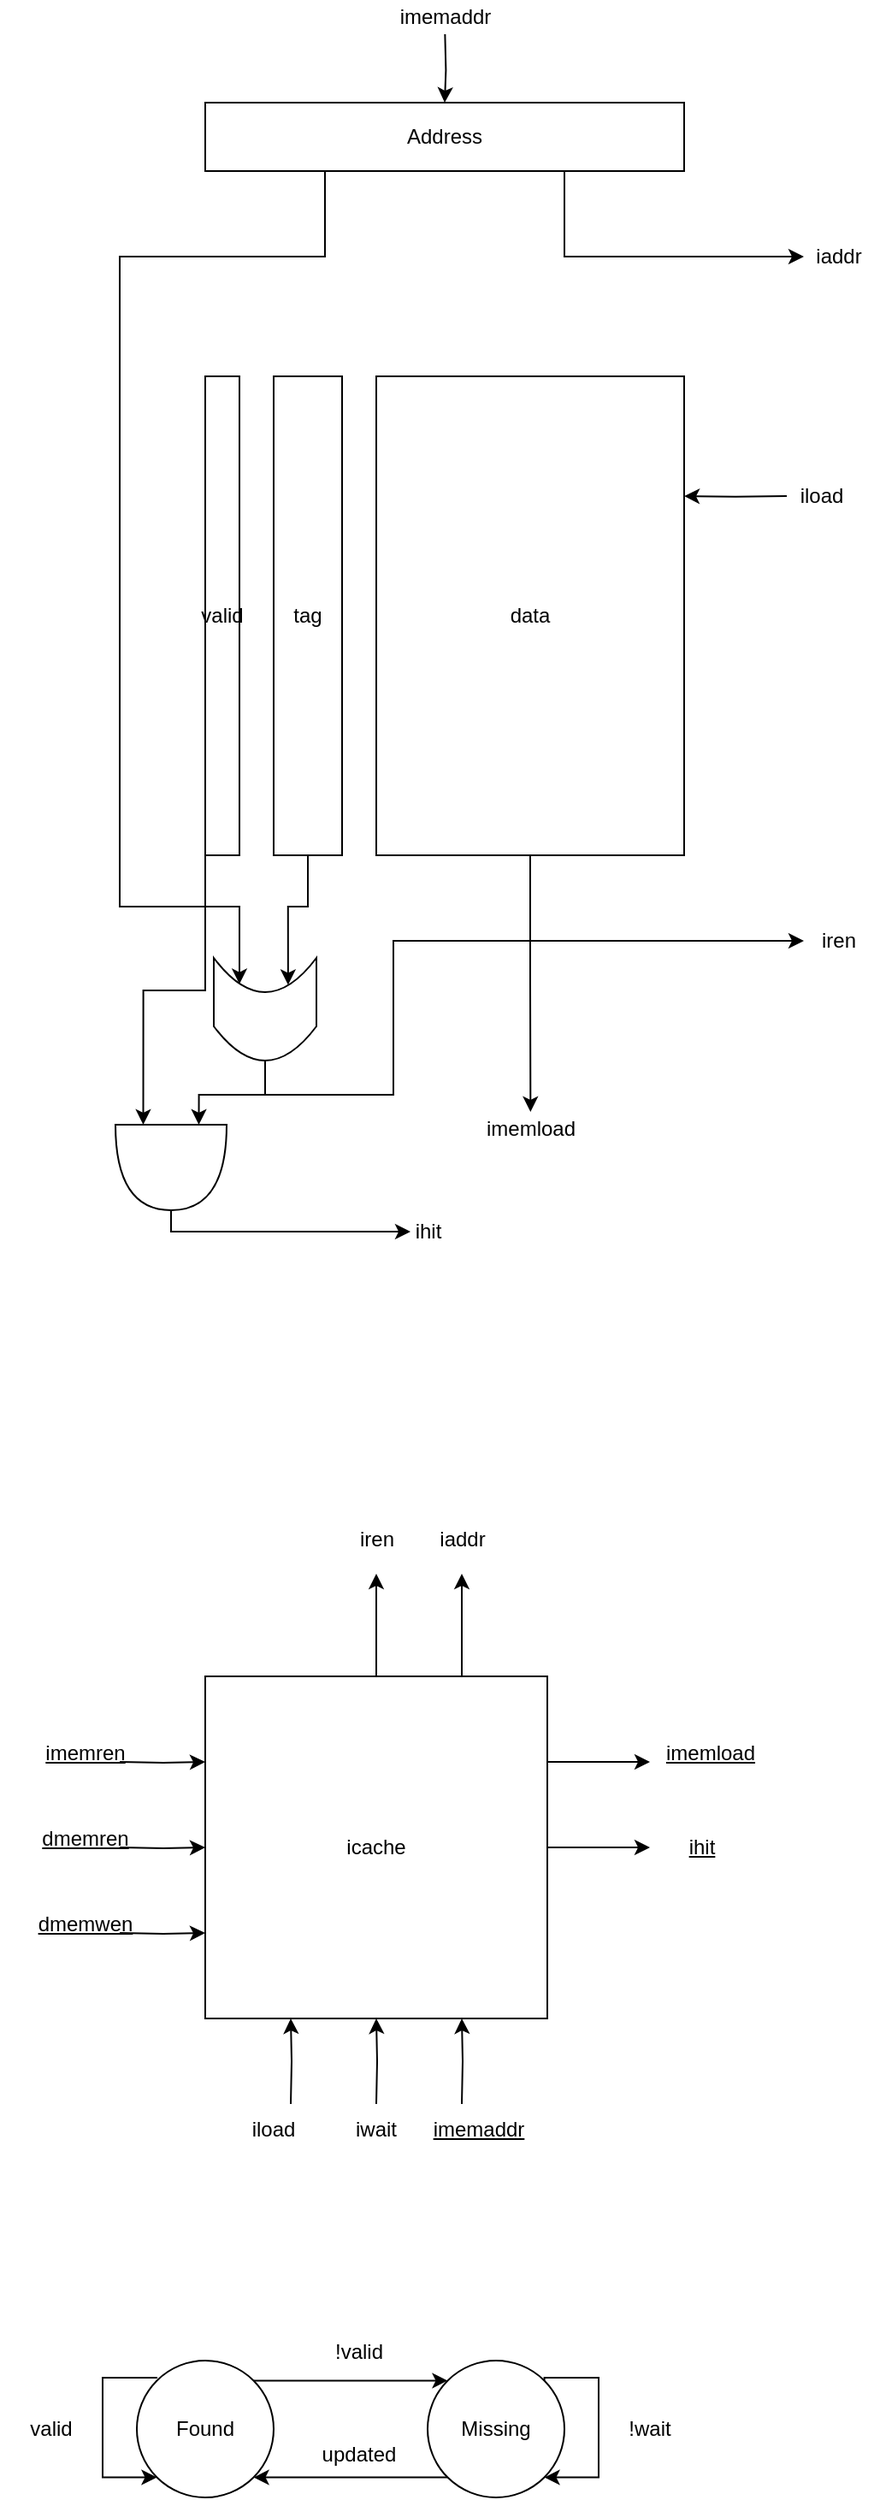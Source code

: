 <mxfile version="17.0.0" type="github">
  <diagram id="JrA7ryfGbsVBiMZWuKP9" name="Page-1">
    <mxGraphModel dx="611" dy="1473" grid="1" gridSize="10" guides="1" tooltips="1" connect="1" arrows="1" fold="1" page="1" pageScale="1" pageWidth="850" pageHeight="1100" math="0" shadow="0">
      <root>
        <mxCell id="0" />
        <mxCell id="1" parent="0" />
        <mxCell id="DcB7vhvRTJopXNtkEEWn-2" style="edgeStyle=orthogonalEdgeStyle;rounded=0;orthogonalLoop=1;jettySize=auto;html=1;exitX=0;exitY=0.75;exitDx=0;exitDy=0;entryX=0;entryY=0.75;entryDx=0;entryDy=0;" parent="1" target="DcB7vhvRTJopXNtkEEWn-1" edge="1">
          <mxGeometry relative="1" as="geometry">
            <mxPoint x="230" y="350" as="sourcePoint" />
          </mxGeometry>
        </mxCell>
        <mxCell id="DcB7vhvRTJopXNtkEEWn-3" style="edgeStyle=orthogonalEdgeStyle;rounded=0;orthogonalLoop=1;jettySize=auto;html=1;entryX=0;entryY=0.5;entryDx=0;entryDy=0;" parent="1" target="DcB7vhvRTJopXNtkEEWn-1" edge="1">
          <mxGeometry relative="1" as="geometry">
            <mxPoint x="230" y="300" as="sourcePoint" />
          </mxGeometry>
        </mxCell>
        <mxCell id="DcB7vhvRTJopXNtkEEWn-4" style="edgeStyle=orthogonalEdgeStyle;rounded=0;orthogonalLoop=1;jettySize=auto;html=1;exitX=0;exitY=0.25;exitDx=0;exitDy=0;entryX=0;entryY=0.25;entryDx=0;entryDy=0;" parent="1" target="DcB7vhvRTJopXNtkEEWn-1" edge="1">
          <mxGeometry relative="1" as="geometry">
            <mxPoint x="230" y="250" as="sourcePoint" />
          </mxGeometry>
        </mxCell>
        <mxCell id="DcB7vhvRTJopXNtkEEWn-9" style="edgeStyle=orthogonalEdgeStyle;rounded=0;orthogonalLoop=1;jettySize=auto;html=1;exitX=0.25;exitY=1;exitDx=0;exitDy=0;entryX=0.25;entryY=1;entryDx=0;entryDy=0;" parent="1" target="DcB7vhvRTJopXNtkEEWn-1" edge="1">
          <mxGeometry relative="1" as="geometry">
            <mxPoint x="330" y="450" as="sourcePoint" />
          </mxGeometry>
        </mxCell>
        <mxCell id="DcB7vhvRTJopXNtkEEWn-10" style="edgeStyle=orthogonalEdgeStyle;rounded=0;orthogonalLoop=1;jettySize=auto;html=1;exitX=0.5;exitY=1;exitDx=0;exitDy=0;entryX=0.5;entryY=1;entryDx=0;entryDy=0;" parent="1" target="DcB7vhvRTJopXNtkEEWn-1" edge="1">
          <mxGeometry relative="1" as="geometry">
            <mxPoint x="380" y="450" as="sourcePoint" />
          </mxGeometry>
        </mxCell>
        <mxCell id="DcB7vhvRTJopXNtkEEWn-11" style="edgeStyle=orthogonalEdgeStyle;rounded=0;orthogonalLoop=1;jettySize=auto;html=1;exitX=0.75;exitY=1;exitDx=0;exitDy=0;entryX=0.75;entryY=1;entryDx=0;entryDy=0;" parent="1" target="DcB7vhvRTJopXNtkEEWn-1" edge="1">
          <mxGeometry relative="1" as="geometry">
            <mxPoint x="430" y="450" as="sourcePoint" />
          </mxGeometry>
        </mxCell>
        <mxCell id="DcB7vhvRTJopXNtkEEWn-16" style="edgeStyle=orthogonalEdgeStyle;rounded=0;orthogonalLoop=1;jettySize=auto;html=1;exitX=1;exitY=0.25;exitDx=0;exitDy=0;" parent="1" source="DcB7vhvRTJopXNtkEEWn-1" edge="1">
          <mxGeometry relative="1" as="geometry">
            <mxPoint x="540" y="250" as="targetPoint" />
          </mxGeometry>
        </mxCell>
        <mxCell id="DcB7vhvRTJopXNtkEEWn-17" style="edgeStyle=orthogonalEdgeStyle;rounded=0;orthogonalLoop=1;jettySize=auto;html=1;exitX=0.75;exitY=0;exitDx=0;exitDy=0;" parent="1" source="DcB7vhvRTJopXNtkEEWn-1" edge="1">
          <mxGeometry relative="1" as="geometry">
            <mxPoint x="430" y="140" as="targetPoint" />
          </mxGeometry>
        </mxCell>
        <mxCell id="DcB7vhvRTJopXNtkEEWn-18" style="edgeStyle=orthogonalEdgeStyle;rounded=0;orthogonalLoop=1;jettySize=auto;html=1;exitX=0.5;exitY=0;exitDx=0;exitDy=0;" parent="1" source="DcB7vhvRTJopXNtkEEWn-1" edge="1">
          <mxGeometry relative="1" as="geometry">
            <mxPoint x="380" y="140" as="targetPoint" />
          </mxGeometry>
        </mxCell>
        <mxCell id="DcB7vhvRTJopXNtkEEWn-19" style="edgeStyle=orthogonalEdgeStyle;rounded=0;orthogonalLoop=1;jettySize=auto;html=1;exitX=1;exitY=0.5;exitDx=0;exitDy=0;" parent="1" source="DcB7vhvRTJopXNtkEEWn-1" edge="1">
          <mxGeometry relative="1" as="geometry">
            <mxPoint x="540" y="300" as="targetPoint" />
          </mxGeometry>
        </mxCell>
        <mxCell id="DcB7vhvRTJopXNtkEEWn-1" value="icache" style="whiteSpace=wrap;html=1;aspect=fixed;" parent="1" vertex="1">
          <mxGeometry x="280" y="200" width="200" height="200" as="geometry" />
        </mxCell>
        <mxCell id="DcB7vhvRTJopXNtkEEWn-5" value="&lt;u&gt;imemren&lt;/u&gt;" style="text;html=1;strokeColor=none;fillColor=none;align=center;verticalAlign=middle;whiteSpace=wrap;rounded=0;" parent="1" vertex="1">
          <mxGeometry x="180" y="230" width="60" height="30" as="geometry" />
        </mxCell>
        <mxCell id="DcB7vhvRTJopXNtkEEWn-6" value="&lt;u&gt;dmemren&lt;/u&gt;" style="text;html=1;strokeColor=none;fillColor=none;align=center;verticalAlign=middle;whiteSpace=wrap;rounded=0;" parent="1" vertex="1">
          <mxGeometry x="180" y="280" width="60" height="30" as="geometry" />
        </mxCell>
        <mxCell id="DcB7vhvRTJopXNtkEEWn-7" value="&lt;u&gt;dmemwen&lt;/u&gt;" style="text;html=1;strokeColor=none;fillColor=none;align=center;verticalAlign=middle;whiteSpace=wrap;rounded=0;" parent="1" vertex="1">
          <mxGeometry x="180" y="330" width="60" height="30" as="geometry" />
        </mxCell>
        <mxCell id="DcB7vhvRTJopXNtkEEWn-12" value="iload" style="text;html=1;strokeColor=none;fillColor=none;align=center;verticalAlign=middle;whiteSpace=wrap;rounded=0;" parent="1" vertex="1">
          <mxGeometry x="290" y="450" width="60" height="30" as="geometry" />
        </mxCell>
        <mxCell id="DcB7vhvRTJopXNtkEEWn-13" value="iwait" style="text;html=1;strokeColor=none;fillColor=none;align=center;verticalAlign=middle;whiteSpace=wrap;rounded=0;" parent="1" vertex="1">
          <mxGeometry x="350" y="450" width="60" height="30" as="geometry" />
        </mxCell>
        <mxCell id="DcB7vhvRTJopXNtkEEWn-15" value="&lt;u&gt;imemaddr&lt;/u&gt;" style="text;html=1;strokeColor=none;fillColor=none;align=center;verticalAlign=middle;whiteSpace=wrap;rounded=0;" parent="1" vertex="1">
          <mxGeometry x="410" y="450" width="60" height="30" as="geometry" />
        </mxCell>
        <mxCell id="DcB7vhvRTJopXNtkEEWn-20" value="iren" style="text;html=1;align=center;verticalAlign=middle;resizable=0;points=[];autosize=1;strokeColor=none;fillColor=none;" parent="1" vertex="1">
          <mxGeometry x="360" y="110" width="40" height="20" as="geometry" />
        </mxCell>
        <mxCell id="DcB7vhvRTJopXNtkEEWn-21" value="iaddr" style="text;html=1;align=center;verticalAlign=middle;resizable=0;points=[];autosize=1;strokeColor=none;fillColor=none;" parent="1" vertex="1">
          <mxGeometry x="410" y="110" width="40" height="20" as="geometry" />
        </mxCell>
        <mxCell id="DcB7vhvRTJopXNtkEEWn-22" value="&lt;u&gt;imemload&lt;/u&gt;" style="text;html=1;align=center;verticalAlign=middle;resizable=0;points=[];autosize=1;strokeColor=none;fillColor=none;" parent="1" vertex="1">
          <mxGeometry x="540" y="235" width="70" height="20" as="geometry" />
        </mxCell>
        <mxCell id="DcB7vhvRTJopXNtkEEWn-23" value="&lt;u&gt;ihit&lt;/u&gt;" style="text;html=1;align=center;verticalAlign=middle;resizable=0;points=[];autosize=1;strokeColor=none;fillColor=none;" parent="1" vertex="1">
          <mxGeometry x="555" y="290" width="30" height="20" as="geometry" />
        </mxCell>
        <mxCell id="DcB7vhvRTJopXNtkEEWn-29" style="edgeStyle=orthogonalEdgeStyle;rounded=0;orthogonalLoop=1;jettySize=auto;html=1;exitX=1;exitY=0;exitDx=0;exitDy=0;entryX=0;entryY=0;entryDx=0;entryDy=0;" parent="1" source="DcB7vhvRTJopXNtkEEWn-24" target="DcB7vhvRTJopXNtkEEWn-25" edge="1">
          <mxGeometry relative="1" as="geometry" />
        </mxCell>
        <mxCell id="DcB7vhvRTJopXNtkEEWn-24" value="Found" style="ellipse;whiteSpace=wrap;html=1;aspect=fixed;" parent="1" vertex="1">
          <mxGeometry x="240" y="600" width="80" height="80" as="geometry" />
        </mxCell>
        <mxCell id="DcB7vhvRTJopXNtkEEWn-30" style="edgeStyle=orthogonalEdgeStyle;rounded=0;orthogonalLoop=1;jettySize=auto;html=1;exitX=0;exitY=1;exitDx=0;exitDy=0;entryX=1;entryY=1;entryDx=0;entryDy=0;" parent="1" source="DcB7vhvRTJopXNtkEEWn-25" target="DcB7vhvRTJopXNtkEEWn-24" edge="1">
          <mxGeometry relative="1" as="geometry" />
        </mxCell>
        <mxCell id="DcB7vhvRTJopXNtkEEWn-25" value="Missing" style="ellipse;whiteSpace=wrap;html=1;aspect=fixed;" parent="1" vertex="1">
          <mxGeometry x="410" y="600" width="80" height="80" as="geometry" />
        </mxCell>
        <mxCell id="DcB7vhvRTJopXNtkEEWn-27" style="edgeStyle=orthogonalEdgeStyle;rounded=0;orthogonalLoop=1;jettySize=auto;html=1;entryX=0;entryY=1;entryDx=0;entryDy=0;" parent="1" target="DcB7vhvRTJopXNtkEEWn-24" edge="1">
          <mxGeometry relative="1" as="geometry">
            <mxPoint x="252" y="610" as="sourcePoint" />
            <Array as="points">
              <mxPoint x="220" y="610" />
              <mxPoint x="220" y="668" />
            </Array>
          </mxGeometry>
        </mxCell>
        <mxCell id="DcB7vhvRTJopXNtkEEWn-28" style="edgeStyle=orthogonalEdgeStyle;rounded=0;orthogonalLoop=1;jettySize=auto;html=1;exitX=1;exitY=0;exitDx=0;exitDy=0;entryX=1;entryY=1;entryDx=0;entryDy=0;" parent="1" source="DcB7vhvRTJopXNtkEEWn-25" target="DcB7vhvRTJopXNtkEEWn-25" edge="1">
          <mxGeometry relative="1" as="geometry">
            <Array as="points">
              <mxPoint x="478" y="610" />
              <mxPoint x="510" y="610" />
              <mxPoint x="510" y="668" />
            </Array>
          </mxGeometry>
        </mxCell>
        <mxCell id="DcB7vhvRTJopXNtkEEWn-31" value="!valid" style="text;html=1;strokeColor=none;fillColor=none;align=center;verticalAlign=middle;whiteSpace=wrap;rounded=0;" parent="1" vertex="1">
          <mxGeometry x="340" y="580" width="60" height="30" as="geometry" />
        </mxCell>
        <mxCell id="DcB7vhvRTJopXNtkEEWn-32" value="updated" style="text;html=1;strokeColor=none;fillColor=none;align=center;verticalAlign=middle;whiteSpace=wrap;rounded=0;" parent="1" vertex="1">
          <mxGeometry x="340" y="640" width="60" height="30" as="geometry" />
        </mxCell>
        <mxCell id="DcB7vhvRTJopXNtkEEWn-33" value="!wait" style="text;html=1;strokeColor=none;fillColor=none;align=center;verticalAlign=middle;whiteSpace=wrap;rounded=0;" parent="1" vertex="1">
          <mxGeometry x="510" y="625" width="60" height="30" as="geometry" />
        </mxCell>
        <mxCell id="DcB7vhvRTJopXNtkEEWn-34" value="valid" style="text;html=1;strokeColor=none;fillColor=none;align=center;verticalAlign=middle;whiteSpace=wrap;rounded=0;" parent="1" vertex="1">
          <mxGeometry x="160" y="625" width="60" height="30" as="geometry" />
        </mxCell>
        <mxCell id="jS_3z3e3XatJbplAwCmr-10" style="edgeStyle=orthogonalEdgeStyle;rounded=0;orthogonalLoop=1;jettySize=auto;html=1;exitX=0.25;exitY=1;exitDx=0;exitDy=0;entryX=0;entryY=0.75;entryDx=0;entryDy=0;entryPerimeter=0;" edge="1" parent="1" source="jS_3z3e3XatJbplAwCmr-2" target="jS_3z3e3XatJbplAwCmr-7">
          <mxGeometry relative="1" as="geometry">
            <Array as="points">
              <mxPoint x="280" y="-280" />
              <mxPoint x="280" y="-201" />
              <mxPoint x="244" y="-201" />
            </Array>
          </mxGeometry>
        </mxCell>
        <mxCell id="jS_3z3e3XatJbplAwCmr-2" value="valid" style="rounded=0;whiteSpace=wrap;html=1;" vertex="1" parent="1">
          <mxGeometry x="280" y="-560" width="20" height="280" as="geometry" />
        </mxCell>
        <mxCell id="jS_3z3e3XatJbplAwCmr-8" style="edgeStyle=orthogonalEdgeStyle;rounded=0;orthogonalLoop=1;jettySize=auto;html=1;entryX=0.738;entryY=0.724;entryDx=0;entryDy=0;entryPerimeter=0;" edge="1" parent="1" source="jS_3z3e3XatJbplAwCmr-3" target="jS_3z3e3XatJbplAwCmr-6">
          <mxGeometry relative="1" as="geometry" />
        </mxCell>
        <mxCell id="jS_3z3e3XatJbplAwCmr-3" value="tag" style="rounded=0;whiteSpace=wrap;html=1;" vertex="1" parent="1">
          <mxGeometry x="320" y="-560" width="40" height="280" as="geometry" />
        </mxCell>
        <mxCell id="jS_3z3e3XatJbplAwCmr-13" style="edgeStyle=orthogonalEdgeStyle;rounded=0;orthogonalLoop=1;jettySize=auto;html=1;exitX=0.5;exitY=1;exitDx=0;exitDy=0;" edge="1" parent="1" source="jS_3z3e3XatJbplAwCmr-4">
          <mxGeometry relative="1" as="geometry">
            <mxPoint x="470.176" y="-130" as="targetPoint" />
          </mxGeometry>
        </mxCell>
        <mxCell id="jS_3z3e3XatJbplAwCmr-18" style="edgeStyle=orthogonalEdgeStyle;rounded=0;orthogonalLoop=1;jettySize=auto;html=1;exitX=1;exitY=0.25;exitDx=0;exitDy=0;entryX=1;entryY=0.25;entryDx=0;entryDy=0;" edge="1" parent="1" target="jS_3z3e3XatJbplAwCmr-4">
          <mxGeometry relative="1" as="geometry">
            <mxPoint x="620" y="-490.059" as="sourcePoint" />
          </mxGeometry>
        </mxCell>
        <mxCell id="jS_3z3e3XatJbplAwCmr-4" value="data" style="rounded=0;whiteSpace=wrap;html=1;" vertex="1" parent="1">
          <mxGeometry x="380" y="-560" width="180" height="280" as="geometry" />
        </mxCell>
        <mxCell id="jS_3z3e3XatJbplAwCmr-9" style="edgeStyle=orthogonalEdgeStyle;rounded=0;orthogonalLoop=1;jettySize=auto;html=1;exitX=0.25;exitY=1;exitDx=0;exitDy=0;entryX=0.745;entryY=0.25;entryDx=0;entryDy=0;entryPerimeter=0;" edge="1" parent="1" source="jS_3z3e3XatJbplAwCmr-5" target="jS_3z3e3XatJbplAwCmr-6">
          <mxGeometry relative="1" as="geometry">
            <mxPoint x="300" y="-220" as="targetPoint" />
            <Array as="points">
              <mxPoint x="350" y="-630" />
              <mxPoint x="230" y="-630" />
              <mxPoint x="230" y="-250" />
              <mxPoint x="300" y="-250" />
            </Array>
          </mxGeometry>
        </mxCell>
        <mxCell id="jS_3z3e3XatJbplAwCmr-14" style="edgeStyle=orthogonalEdgeStyle;rounded=0;orthogonalLoop=1;jettySize=auto;html=1;exitX=0.5;exitY=0;exitDx=0;exitDy=0;entryX=0.5;entryY=0;entryDx=0;entryDy=0;" edge="1" parent="1" target="jS_3z3e3XatJbplAwCmr-5">
          <mxGeometry relative="1" as="geometry">
            <mxPoint x="420.176" y="-760" as="sourcePoint" />
          </mxGeometry>
        </mxCell>
        <mxCell id="jS_3z3e3XatJbplAwCmr-23" style="edgeStyle=orthogonalEdgeStyle;rounded=0;orthogonalLoop=1;jettySize=auto;html=1;exitX=0.75;exitY=1;exitDx=0;exitDy=0;" edge="1" parent="1" source="jS_3z3e3XatJbplAwCmr-5">
          <mxGeometry relative="1" as="geometry">
            <mxPoint x="630" y="-630" as="targetPoint" />
            <Array as="points">
              <mxPoint x="490" y="-630" />
              <mxPoint x="620" y="-630" />
            </Array>
          </mxGeometry>
        </mxCell>
        <mxCell id="jS_3z3e3XatJbplAwCmr-5" value="Address" style="rounded=0;whiteSpace=wrap;html=1;" vertex="1" parent="1">
          <mxGeometry x="280" y="-720" width="280" height="40" as="geometry" />
        </mxCell>
        <mxCell id="jS_3z3e3XatJbplAwCmr-11" style="edgeStyle=orthogonalEdgeStyle;rounded=0;orthogonalLoop=1;jettySize=auto;html=1;exitX=0;exitY=0.5;exitDx=0;exitDy=0;entryX=0;entryY=0.25;entryDx=0;entryDy=0;entryPerimeter=0;" edge="1" parent="1" source="jS_3z3e3XatJbplAwCmr-6" target="jS_3z3e3XatJbplAwCmr-7">
          <mxGeometry relative="1" as="geometry" />
        </mxCell>
        <mxCell id="jS_3z3e3XatJbplAwCmr-20" style="edgeStyle=orthogonalEdgeStyle;rounded=0;orthogonalLoop=1;jettySize=auto;html=1;exitX=0;exitY=0.5;exitDx=0;exitDy=0;" edge="1" parent="1" source="jS_3z3e3XatJbplAwCmr-6">
          <mxGeometry relative="1" as="geometry">
            <mxPoint x="630" y="-230" as="targetPoint" />
            <Array as="points">
              <mxPoint x="315" y="-140" />
              <mxPoint x="390" y="-140" />
              <mxPoint x="390" y="-230" />
            </Array>
          </mxGeometry>
        </mxCell>
        <mxCell id="jS_3z3e3XatJbplAwCmr-6" value="" style="shape=dataStorage;whiteSpace=wrap;html=1;fixedSize=1;rotation=-90;" vertex="1" parent="1">
          <mxGeometry x="285" y="-220" width="60" height="60" as="geometry" />
        </mxCell>
        <mxCell id="jS_3z3e3XatJbplAwCmr-12" style="edgeStyle=orthogonalEdgeStyle;rounded=0;orthogonalLoop=1;jettySize=auto;html=1;exitX=1;exitY=0.5;exitDx=0;exitDy=0;exitPerimeter=0;" edge="1" parent="1" source="jS_3z3e3XatJbplAwCmr-7">
          <mxGeometry relative="1" as="geometry">
            <mxPoint x="400" y="-60" as="targetPoint" />
            <Array as="points">
              <mxPoint x="260" y="-60" />
              <mxPoint x="390" y="-60" />
            </Array>
          </mxGeometry>
        </mxCell>
        <mxCell id="jS_3z3e3XatJbplAwCmr-7" value="" style="shape=or;whiteSpace=wrap;html=1;rotation=90;" vertex="1" parent="1">
          <mxGeometry x="235" y="-130" width="50" height="65" as="geometry" />
        </mxCell>
        <mxCell id="jS_3z3e3XatJbplAwCmr-16" value="ihit" style="text;html=1;align=center;verticalAlign=middle;resizable=0;points=[];autosize=1;strokeColor=none;fillColor=none;" vertex="1" parent="1">
          <mxGeometry x="395" y="-70" width="30" height="20" as="geometry" />
        </mxCell>
        <mxCell id="jS_3z3e3XatJbplAwCmr-17" value="imemload" style="text;html=1;align=center;verticalAlign=middle;resizable=0;points=[];autosize=1;strokeColor=none;fillColor=none;" vertex="1" parent="1">
          <mxGeometry x="435" y="-130" width="70" height="20" as="geometry" />
        </mxCell>
        <mxCell id="jS_3z3e3XatJbplAwCmr-19" value="iload" style="text;html=1;align=center;verticalAlign=middle;resizable=0;points=[];autosize=1;strokeColor=none;fillColor=none;" vertex="1" parent="1">
          <mxGeometry x="620" y="-500" width="40" height="20" as="geometry" />
        </mxCell>
        <mxCell id="jS_3z3e3XatJbplAwCmr-21" value="iren" style="text;html=1;align=center;verticalAlign=middle;resizable=0;points=[];autosize=1;strokeColor=none;fillColor=none;" vertex="1" parent="1">
          <mxGeometry x="630" y="-240" width="40" height="20" as="geometry" />
        </mxCell>
        <mxCell id="jS_3z3e3XatJbplAwCmr-22" value="imemaddr" style="text;html=1;align=center;verticalAlign=middle;resizable=0;points=[];autosize=1;strokeColor=none;fillColor=none;" vertex="1" parent="1">
          <mxGeometry x="385" y="-780" width="70" height="20" as="geometry" />
        </mxCell>
        <mxCell id="jS_3z3e3XatJbplAwCmr-24" value="iaddr" style="text;html=1;align=center;verticalAlign=middle;resizable=0;points=[];autosize=1;strokeColor=none;fillColor=none;" vertex="1" parent="1">
          <mxGeometry x="630" y="-640" width="40" height="20" as="geometry" />
        </mxCell>
      </root>
    </mxGraphModel>
  </diagram>
</mxfile>
